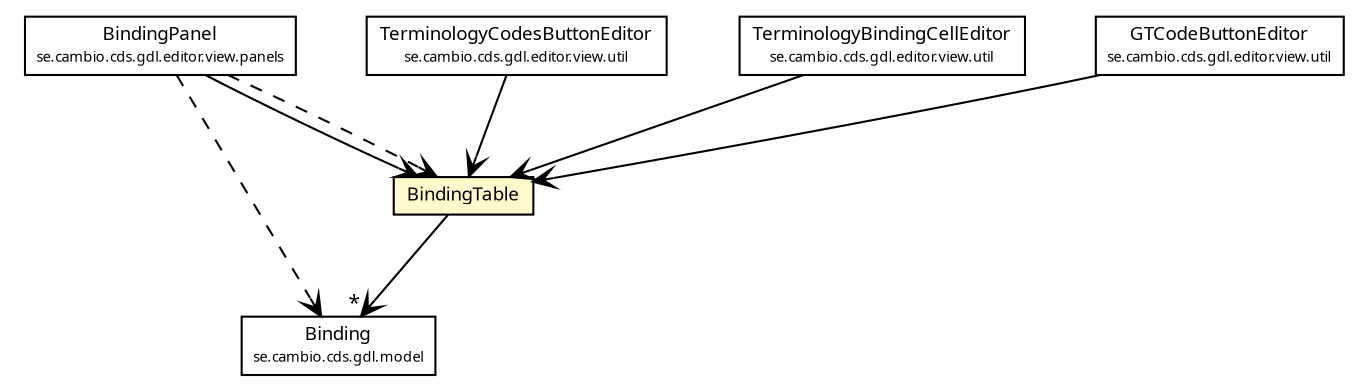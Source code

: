 #!/usr/local/bin/dot
#
# Class diagram 
# Generated by UMLGraph version R5_6 (http://www.umlgraph.org/)
#

digraph G {
	edge [fontname="Trebuchet MS",fontsize=10,labelfontname="Trebuchet MS",labelfontsize=10];
	node [fontname="Trebuchet MS",fontsize=10,shape=plaintext];
	nodesep=0.25;
	ranksep=0.5;
	// se.cambio.cds.gdl.model.Binding
	c92986 [label=<<table title="se.cambio.cds.gdl.model.Binding" border="0" cellborder="1" cellspacing="0" cellpadding="2" port="p" href="../../../model/Binding.html">
		<tr><td><table border="0" cellspacing="0" cellpadding="1">
<tr><td align="center" balign="center"><font face="Trebuchet MS"> Binding </font></td></tr>
<tr><td align="center" balign="center"><font face="Trebuchet MS" point-size="7.0"> se.cambio.cds.gdl.model </font></td></tr>
		</table></td></tr>
		</table>>, URL="../../../model/Binding.html", fontname="Trebuchet MS", fontcolor="black", fontsize=9.0];
	// se.cambio.cds.gdl.editor.view.panels.BindingPanel
	c93433 [label=<<table title="se.cambio.cds.gdl.editor.view.panels.BindingPanel" border="0" cellborder="1" cellspacing="0" cellpadding="2" port="p" href="../panels/BindingPanel.html">
		<tr><td><table border="0" cellspacing="0" cellpadding="1">
<tr><td align="center" balign="center"><font face="Trebuchet MS"> BindingPanel </font></td></tr>
<tr><td align="center" balign="center"><font face="Trebuchet MS" point-size="7.0"> se.cambio.cds.gdl.editor.view.panels </font></td></tr>
		</table></td></tr>
		</table>>, URL="../panels/BindingPanel.html", fontname="Trebuchet MS", fontcolor="black", fontsize=9.0];
	// se.cambio.cds.gdl.editor.view.tables.BindingTable
	c93449 [label=<<table title="se.cambio.cds.gdl.editor.view.tables.BindingTable" border="0" cellborder="1" cellspacing="0" cellpadding="2" port="p" bgcolor="lemonChiffon" href="./BindingTable.html">
		<tr><td><table border="0" cellspacing="0" cellpadding="1">
<tr><td align="center" balign="center"><font face="Trebuchet MS"> BindingTable </font></td></tr>
		</table></td></tr>
		</table>>, URL="./BindingTable.html", fontname="Trebuchet MS", fontcolor="black", fontsize=9.0];
	// se.cambio.cds.gdl.editor.view.util.TerminologyCodesButtonEditor
	c93451 [label=<<table title="se.cambio.cds.gdl.editor.view.util.TerminologyCodesButtonEditor" border="0" cellborder="1" cellspacing="0" cellpadding="2" port="p" href="../util/TerminologyCodesButtonEditor.html">
		<tr><td><table border="0" cellspacing="0" cellpadding="1">
<tr><td align="center" balign="center"><font face="Trebuchet MS"> TerminologyCodesButtonEditor </font></td></tr>
<tr><td align="center" balign="center"><font face="Trebuchet MS" point-size="7.0"> se.cambio.cds.gdl.editor.view.util </font></td></tr>
		</table></td></tr>
		</table>>, URL="../util/TerminologyCodesButtonEditor.html", fontname="Trebuchet MS", fontcolor="black", fontsize=9.0];
	// se.cambio.cds.gdl.editor.view.util.TerminologyBindingCellEditor
	c93452 [label=<<table title="se.cambio.cds.gdl.editor.view.util.TerminologyBindingCellEditor" border="0" cellborder="1" cellspacing="0" cellpadding="2" port="p" href="../util/TerminologyBindingCellEditor.html">
		<tr><td><table border="0" cellspacing="0" cellpadding="1">
<tr><td align="center" balign="center"><font face="Trebuchet MS"> TerminologyBindingCellEditor </font></td></tr>
<tr><td align="center" balign="center"><font face="Trebuchet MS" point-size="7.0"> se.cambio.cds.gdl.editor.view.util </font></td></tr>
		</table></td></tr>
		</table>>, URL="../util/TerminologyBindingCellEditor.html", fontname="Trebuchet MS", fontcolor="black", fontsize=9.0];
	// se.cambio.cds.gdl.editor.view.util.GTCodeButtonEditor
	c93455 [label=<<table title="se.cambio.cds.gdl.editor.view.util.GTCodeButtonEditor" border="0" cellborder="1" cellspacing="0" cellpadding="2" port="p" href="../util/GTCodeButtonEditor.html">
		<tr><td><table border="0" cellspacing="0" cellpadding="1">
<tr><td align="center" balign="center"><font face="Trebuchet MS"> GTCodeButtonEditor </font></td></tr>
<tr><td align="center" balign="center"><font face="Trebuchet MS" point-size="7.0"> se.cambio.cds.gdl.editor.view.util </font></td></tr>
		</table></td></tr>
		</table>>, URL="../util/GTCodeButtonEditor.html", fontname="Trebuchet MS", fontcolor="black", fontsize=9.0];
	// se.cambio.cds.gdl.editor.view.panels.BindingPanel NAVASSOC se.cambio.cds.gdl.editor.view.tables.BindingTable
	c93433:p -> c93449:p [taillabel="", label="", headlabel="", fontname="Trebuchet MS", fontcolor="black", fontsize=10.0, color="black", arrowhead=open];
	// se.cambio.cds.gdl.editor.view.tables.BindingTable NAVASSOC se.cambio.cds.gdl.model.Binding
	c93449:p -> c92986:p [taillabel="", label="", headlabel="*", fontname="Trebuchet MS", fontcolor="black", fontsize=10.0, color="black", arrowhead=open];
	// se.cambio.cds.gdl.editor.view.util.TerminologyCodesButtonEditor NAVASSOC se.cambio.cds.gdl.editor.view.tables.BindingTable
	c93451:p -> c93449:p [taillabel="", label="", headlabel="", fontname="Trebuchet MS", fontcolor="black", fontsize=10.0, color="black", arrowhead=open];
	// se.cambio.cds.gdl.editor.view.util.TerminologyBindingCellEditor NAVASSOC se.cambio.cds.gdl.editor.view.tables.BindingTable
	c93452:p -> c93449:p [taillabel="", label="", headlabel="", fontname="Trebuchet MS", fontcolor="black", fontsize=10.0, color="black", arrowhead=open];
	// se.cambio.cds.gdl.editor.view.util.GTCodeButtonEditor NAVASSOC se.cambio.cds.gdl.editor.view.tables.BindingTable
	c93455:p -> c93449:p [taillabel="", label="", headlabel="", fontname="Trebuchet MS", fontcolor="black", fontsize=10.0, color="black", arrowhead=open];
	// se.cambio.cds.gdl.editor.view.panels.BindingPanel DEPEND se.cambio.cds.gdl.editor.view.tables.BindingTable
	c93433:p -> c93449:p [taillabel="", label="", headlabel="", fontname="Trebuchet MS", fontcolor="black", fontsize=10.0, color="black", arrowhead=open, style=dashed];
	// se.cambio.cds.gdl.editor.view.panels.BindingPanel DEPEND se.cambio.cds.gdl.model.Binding
	c93433:p -> c92986:p [taillabel="", label="", headlabel="", fontname="Trebuchet MS", fontcolor="black", fontsize=10.0, color="black", arrowhead=open, style=dashed];
}

